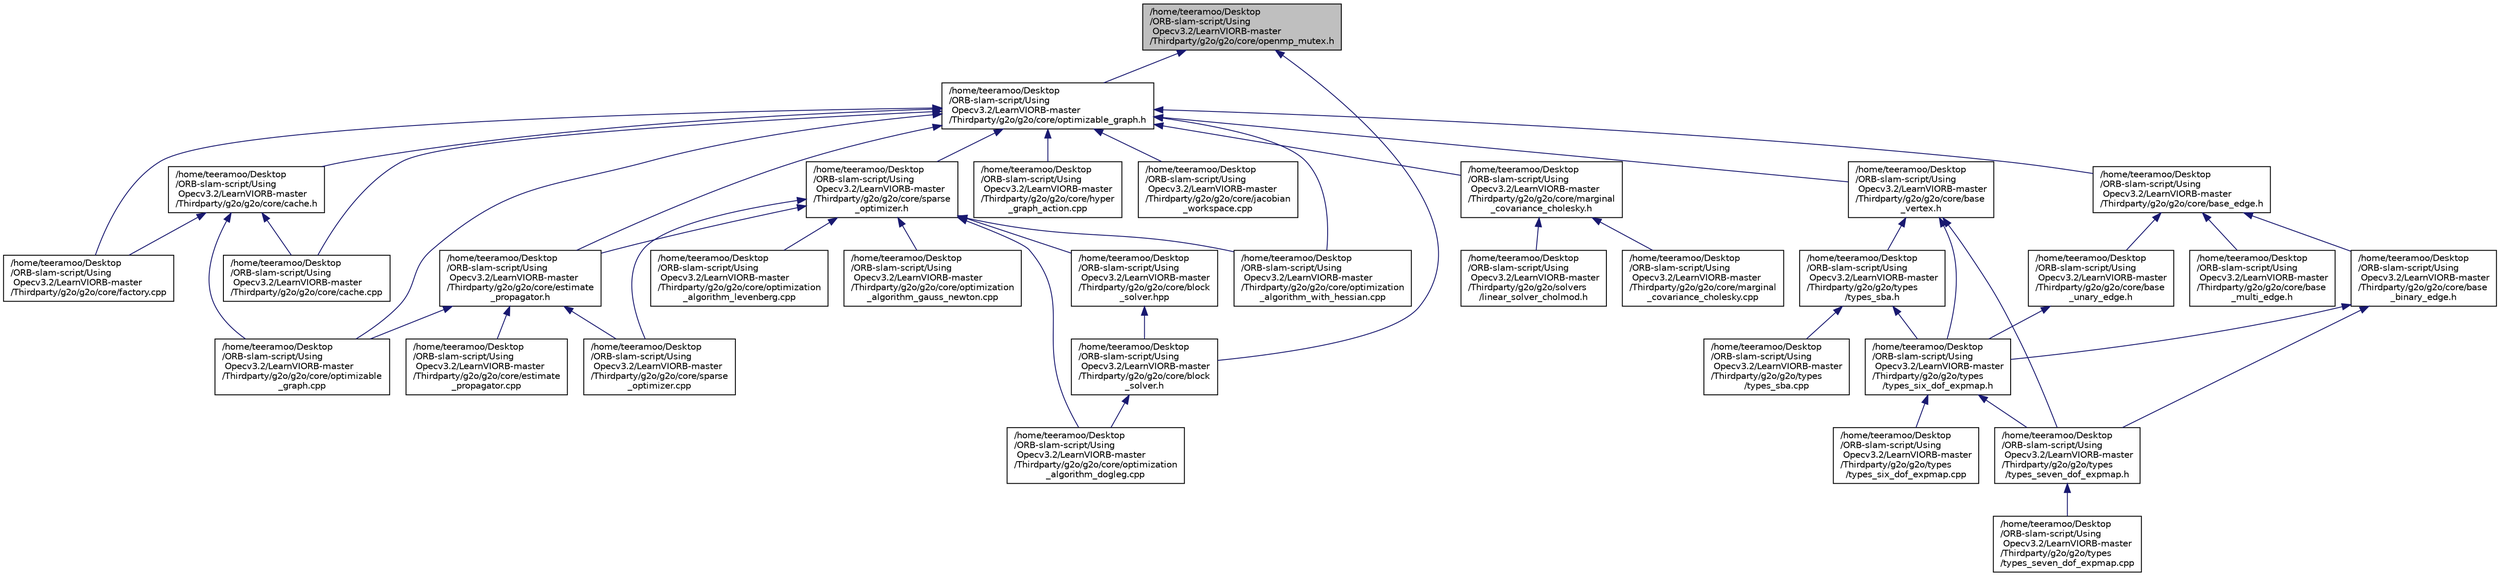 digraph "/home/teeramoo/Desktop/ORB-slam-script/Using Opecv3.2/LearnVIORB-master/Thirdparty/g2o/g2o/core/openmp_mutex.h"
{
  edge [fontname="Helvetica",fontsize="10",labelfontname="Helvetica",labelfontsize="10"];
  node [fontname="Helvetica",fontsize="10",shape=record];
  Node1 [label="/home/teeramoo/Desktop\l/ORB-slam-script/Using\l Opecv3.2/LearnVIORB-master\l/Thirdparty/g2o/g2o/core/openmp_mutex.h",height=0.2,width=0.4,color="black", fillcolor="grey75", style="filled", fontcolor="black"];
  Node1 -> Node2 [dir="back",color="midnightblue",fontsize="10",style="solid",fontname="Helvetica"];
  Node2 [label="/home/teeramoo/Desktop\l/ORB-slam-script/Using\l Opecv3.2/LearnVIORB-master\l/Thirdparty/g2o/g2o/core/optimizable_graph.h",height=0.2,width=0.4,color="black", fillcolor="white", style="filled",URL="$optimizable__graph_8h.html"];
  Node2 -> Node3 [dir="back",color="midnightblue",fontsize="10",style="solid",fontname="Helvetica"];
  Node3 [label="/home/teeramoo/Desktop\l/ORB-slam-script/Using\l Opecv3.2/LearnVIORB-master\l/Thirdparty/g2o/g2o/core/base_edge.h",height=0.2,width=0.4,color="black", fillcolor="white", style="filled",URL="$base__edge_8h.html"];
  Node3 -> Node4 [dir="back",color="midnightblue",fontsize="10",style="solid",fontname="Helvetica"];
  Node4 [label="/home/teeramoo/Desktop\l/ORB-slam-script/Using\l Opecv3.2/LearnVIORB-master\l/Thirdparty/g2o/g2o/core/base\l_binary_edge.h",height=0.2,width=0.4,color="black", fillcolor="white", style="filled",URL="$base__binary__edge_8h.html"];
  Node4 -> Node5 [dir="back",color="midnightblue",fontsize="10",style="solid",fontname="Helvetica"];
  Node5 [label="/home/teeramoo/Desktop\l/ORB-slam-script/Using\l Opecv3.2/LearnVIORB-master\l/Thirdparty/g2o/g2o/types\l/types_seven_dof_expmap.h",height=0.2,width=0.4,color="black", fillcolor="white", style="filled",URL="$types__seven__dof__expmap_8h.html"];
  Node5 -> Node6 [dir="back",color="midnightblue",fontsize="10",style="solid",fontname="Helvetica"];
  Node6 [label="/home/teeramoo/Desktop\l/ORB-slam-script/Using\l Opecv3.2/LearnVIORB-master\l/Thirdparty/g2o/g2o/types\l/types_seven_dof_expmap.cpp",height=0.2,width=0.4,color="black", fillcolor="white", style="filled",URL="$types__seven__dof__expmap_8cpp.html"];
  Node4 -> Node7 [dir="back",color="midnightblue",fontsize="10",style="solid",fontname="Helvetica"];
  Node7 [label="/home/teeramoo/Desktop\l/ORB-slam-script/Using\l Opecv3.2/LearnVIORB-master\l/Thirdparty/g2o/g2o/types\l/types_six_dof_expmap.h",height=0.2,width=0.4,color="black", fillcolor="white", style="filled",URL="$types__six__dof__expmap_8h.html"];
  Node7 -> Node5 [dir="back",color="midnightblue",fontsize="10",style="solid",fontname="Helvetica"];
  Node7 -> Node8 [dir="back",color="midnightblue",fontsize="10",style="solid",fontname="Helvetica"];
  Node8 [label="/home/teeramoo/Desktop\l/ORB-slam-script/Using\l Opecv3.2/LearnVIORB-master\l/Thirdparty/g2o/g2o/types\l/types_six_dof_expmap.cpp",height=0.2,width=0.4,color="black", fillcolor="white", style="filled",URL="$types__six__dof__expmap_8cpp.html"];
  Node3 -> Node9 [dir="back",color="midnightblue",fontsize="10",style="solid",fontname="Helvetica"];
  Node9 [label="/home/teeramoo/Desktop\l/ORB-slam-script/Using\l Opecv3.2/LearnVIORB-master\l/Thirdparty/g2o/g2o/core/base\l_multi_edge.h",height=0.2,width=0.4,color="black", fillcolor="white", style="filled",URL="$base__multi__edge_8h.html"];
  Node3 -> Node10 [dir="back",color="midnightblue",fontsize="10",style="solid",fontname="Helvetica"];
  Node10 [label="/home/teeramoo/Desktop\l/ORB-slam-script/Using\l Opecv3.2/LearnVIORB-master\l/Thirdparty/g2o/g2o/core/base\l_unary_edge.h",height=0.2,width=0.4,color="black", fillcolor="white", style="filled",URL="$base__unary__edge_8h.html"];
  Node10 -> Node7 [dir="back",color="midnightblue",fontsize="10",style="solid",fontname="Helvetica"];
  Node2 -> Node11 [dir="back",color="midnightblue",fontsize="10",style="solid",fontname="Helvetica"];
  Node11 [label="/home/teeramoo/Desktop\l/ORB-slam-script/Using\l Opecv3.2/LearnVIORB-master\l/Thirdparty/g2o/g2o/core/base\l_vertex.h",height=0.2,width=0.4,color="black", fillcolor="white", style="filled",URL="$base__vertex_8h.html"];
  Node11 -> Node12 [dir="back",color="midnightblue",fontsize="10",style="solid",fontname="Helvetica"];
  Node12 [label="/home/teeramoo/Desktop\l/ORB-slam-script/Using\l Opecv3.2/LearnVIORB-master\l/Thirdparty/g2o/g2o/types\l/types_sba.h",height=0.2,width=0.4,color="black", fillcolor="white", style="filled",URL="$types__sba_8h.html"];
  Node12 -> Node13 [dir="back",color="midnightblue",fontsize="10",style="solid",fontname="Helvetica"];
  Node13 [label="/home/teeramoo/Desktop\l/ORB-slam-script/Using\l Opecv3.2/LearnVIORB-master\l/Thirdparty/g2o/g2o/types\l/types_sba.cpp",height=0.2,width=0.4,color="black", fillcolor="white", style="filled",URL="$types__sba_8cpp.html"];
  Node12 -> Node7 [dir="back",color="midnightblue",fontsize="10",style="solid",fontname="Helvetica"];
  Node11 -> Node5 [dir="back",color="midnightblue",fontsize="10",style="solid",fontname="Helvetica"];
  Node11 -> Node7 [dir="back",color="midnightblue",fontsize="10",style="solid",fontname="Helvetica"];
  Node2 -> Node14 [dir="back",color="midnightblue",fontsize="10",style="solid",fontname="Helvetica"];
  Node14 [label="/home/teeramoo/Desktop\l/ORB-slam-script/Using\l Opecv3.2/LearnVIORB-master\l/Thirdparty/g2o/g2o/core/sparse\l_optimizer.h",height=0.2,width=0.4,color="black", fillcolor="white", style="filled",URL="$sparse__optimizer_8h.html"];
  Node14 -> Node15 [dir="back",color="midnightblue",fontsize="10",style="solid",fontname="Helvetica"];
  Node15 [label="/home/teeramoo/Desktop\l/ORB-slam-script/Using\l Opecv3.2/LearnVIORB-master\l/Thirdparty/g2o/g2o/core/block\l_solver.hpp",height=0.2,width=0.4,color="black", fillcolor="white", style="filled",URL="$block__solver_8hpp.html"];
  Node15 -> Node16 [dir="back",color="midnightblue",fontsize="10",style="solid",fontname="Helvetica"];
  Node16 [label="/home/teeramoo/Desktop\l/ORB-slam-script/Using\l Opecv3.2/LearnVIORB-master\l/Thirdparty/g2o/g2o/core/block\l_solver.h",height=0.2,width=0.4,color="black", fillcolor="white", style="filled",URL="$block__solver_8h.html"];
  Node16 -> Node17 [dir="back",color="midnightblue",fontsize="10",style="solid",fontname="Helvetica"];
  Node17 [label="/home/teeramoo/Desktop\l/ORB-slam-script/Using\l Opecv3.2/LearnVIORB-master\l/Thirdparty/g2o/g2o/core/optimization\l_algorithm_dogleg.cpp",height=0.2,width=0.4,color="black", fillcolor="white", style="filled",URL="$optimization__algorithm__dogleg_8cpp.html"];
  Node14 -> Node18 [dir="back",color="midnightblue",fontsize="10",style="solid",fontname="Helvetica"];
  Node18 [label="/home/teeramoo/Desktop\l/ORB-slam-script/Using\l Opecv3.2/LearnVIORB-master\l/Thirdparty/g2o/g2o/core/estimate\l_propagator.h",height=0.2,width=0.4,color="black", fillcolor="white", style="filled",URL="$estimate__propagator_8h.html"];
  Node18 -> Node19 [dir="back",color="midnightblue",fontsize="10",style="solid",fontname="Helvetica"];
  Node19 [label="/home/teeramoo/Desktop\l/ORB-slam-script/Using\l Opecv3.2/LearnVIORB-master\l/Thirdparty/g2o/g2o/core/estimate\l_propagator.cpp",height=0.2,width=0.4,color="black", fillcolor="white", style="filled",URL="$estimate__propagator_8cpp.html"];
  Node18 -> Node20 [dir="back",color="midnightblue",fontsize="10",style="solid",fontname="Helvetica"];
  Node20 [label="/home/teeramoo/Desktop\l/ORB-slam-script/Using\l Opecv3.2/LearnVIORB-master\l/Thirdparty/g2o/g2o/core/optimizable\l_graph.cpp",height=0.2,width=0.4,color="black", fillcolor="white", style="filled",URL="$optimizable__graph_8cpp.html"];
  Node18 -> Node21 [dir="back",color="midnightblue",fontsize="10",style="solid",fontname="Helvetica"];
  Node21 [label="/home/teeramoo/Desktop\l/ORB-slam-script/Using\l Opecv3.2/LearnVIORB-master\l/Thirdparty/g2o/g2o/core/sparse\l_optimizer.cpp",height=0.2,width=0.4,color="black", fillcolor="white", style="filled",URL="$sparse__optimizer_8cpp.html"];
  Node14 -> Node17 [dir="back",color="midnightblue",fontsize="10",style="solid",fontname="Helvetica"];
  Node14 -> Node22 [dir="back",color="midnightblue",fontsize="10",style="solid",fontname="Helvetica"];
  Node22 [label="/home/teeramoo/Desktop\l/ORB-slam-script/Using\l Opecv3.2/LearnVIORB-master\l/Thirdparty/g2o/g2o/core/optimization\l_algorithm_gauss_newton.cpp",height=0.2,width=0.4,color="black", fillcolor="white", style="filled",URL="$optimization__algorithm__gauss__newton_8cpp.html"];
  Node14 -> Node23 [dir="back",color="midnightblue",fontsize="10",style="solid",fontname="Helvetica"];
  Node23 [label="/home/teeramoo/Desktop\l/ORB-slam-script/Using\l Opecv3.2/LearnVIORB-master\l/Thirdparty/g2o/g2o/core/optimization\l_algorithm_levenberg.cpp",height=0.2,width=0.4,color="black", fillcolor="white", style="filled",URL="$optimization__algorithm__levenberg_8cpp.html"];
  Node14 -> Node24 [dir="back",color="midnightblue",fontsize="10",style="solid",fontname="Helvetica"];
  Node24 [label="/home/teeramoo/Desktop\l/ORB-slam-script/Using\l Opecv3.2/LearnVIORB-master\l/Thirdparty/g2o/g2o/core/optimization\l_algorithm_with_hessian.cpp",height=0.2,width=0.4,color="black", fillcolor="white", style="filled",URL="$optimization__algorithm__with__hessian_8cpp.html"];
  Node14 -> Node21 [dir="back",color="midnightblue",fontsize="10",style="solid",fontname="Helvetica"];
  Node2 -> Node25 [dir="back",color="midnightblue",fontsize="10",style="solid",fontname="Helvetica"];
  Node25 [label="/home/teeramoo/Desktop\l/ORB-slam-script/Using\l Opecv3.2/LearnVIORB-master\l/Thirdparty/g2o/g2o/core/cache.h",height=0.2,width=0.4,color="black", fillcolor="white", style="filled",URL="$cache_8h.html"];
  Node25 -> Node26 [dir="back",color="midnightblue",fontsize="10",style="solid",fontname="Helvetica"];
  Node26 [label="/home/teeramoo/Desktop\l/ORB-slam-script/Using\l Opecv3.2/LearnVIORB-master\l/Thirdparty/g2o/g2o/core/cache.cpp",height=0.2,width=0.4,color="black", fillcolor="white", style="filled",URL="$cache_8cpp.html"];
  Node25 -> Node27 [dir="back",color="midnightblue",fontsize="10",style="solid",fontname="Helvetica"];
  Node27 [label="/home/teeramoo/Desktop\l/ORB-slam-script/Using\l Opecv3.2/LearnVIORB-master\l/Thirdparty/g2o/g2o/core/factory.cpp",height=0.2,width=0.4,color="black", fillcolor="white", style="filled",URL="$factory_8cpp.html"];
  Node25 -> Node20 [dir="back",color="midnightblue",fontsize="10",style="solid",fontname="Helvetica"];
  Node2 -> Node26 [dir="back",color="midnightblue",fontsize="10",style="solid",fontname="Helvetica"];
  Node2 -> Node18 [dir="back",color="midnightblue",fontsize="10",style="solid",fontname="Helvetica"];
  Node2 -> Node27 [dir="back",color="midnightblue",fontsize="10",style="solid",fontname="Helvetica"];
  Node2 -> Node28 [dir="back",color="midnightblue",fontsize="10",style="solid",fontname="Helvetica"];
  Node28 [label="/home/teeramoo/Desktop\l/ORB-slam-script/Using\l Opecv3.2/LearnVIORB-master\l/Thirdparty/g2o/g2o/core/hyper\l_graph_action.cpp",height=0.2,width=0.4,color="black", fillcolor="white", style="filled",URL="$hyper__graph__action_8cpp.html"];
  Node2 -> Node29 [dir="back",color="midnightblue",fontsize="10",style="solid",fontname="Helvetica"];
  Node29 [label="/home/teeramoo/Desktop\l/ORB-slam-script/Using\l Opecv3.2/LearnVIORB-master\l/Thirdparty/g2o/g2o/core/jacobian\l_workspace.cpp",height=0.2,width=0.4,color="black", fillcolor="white", style="filled",URL="$jacobian__workspace_8cpp.html"];
  Node2 -> Node30 [dir="back",color="midnightblue",fontsize="10",style="solid",fontname="Helvetica"];
  Node30 [label="/home/teeramoo/Desktop\l/ORB-slam-script/Using\l Opecv3.2/LearnVIORB-master\l/Thirdparty/g2o/g2o/core/marginal\l_covariance_cholesky.h",height=0.2,width=0.4,color="black", fillcolor="white", style="filled",URL="$marginal__covariance__cholesky_8h.html"];
  Node30 -> Node31 [dir="back",color="midnightblue",fontsize="10",style="solid",fontname="Helvetica"];
  Node31 [label="/home/teeramoo/Desktop\l/ORB-slam-script/Using\l Opecv3.2/LearnVIORB-master\l/Thirdparty/g2o/g2o/core/marginal\l_covariance_cholesky.cpp",height=0.2,width=0.4,color="black", fillcolor="white", style="filled",URL="$marginal__covariance__cholesky_8cpp.html"];
  Node30 -> Node32 [dir="back",color="midnightblue",fontsize="10",style="solid",fontname="Helvetica"];
  Node32 [label="/home/teeramoo/Desktop\l/ORB-slam-script/Using\l Opecv3.2/LearnVIORB-master\l/Thirdparty/g2o/g2o/solvers\l/linear_solver_cholmod.h",height=0.2,width=0.4,color="black", fillcolor="white", style="filled",URL="$linear__solver__cholmod_8h.html"];
  Node2 -> Node20 [dir="back",color="midnightblue",fontsize="10",style="solid",fontname="Helvetica"];
  Node2 -> Node24 [dir="back",color="midnightblue",fontsize="10",style="solid",fontname="Helvetica"];
  Node1 -> Node16 [dir="back",color="midnightblue",fontsize="10",style="solid",fontname="Helvetica"];
}
